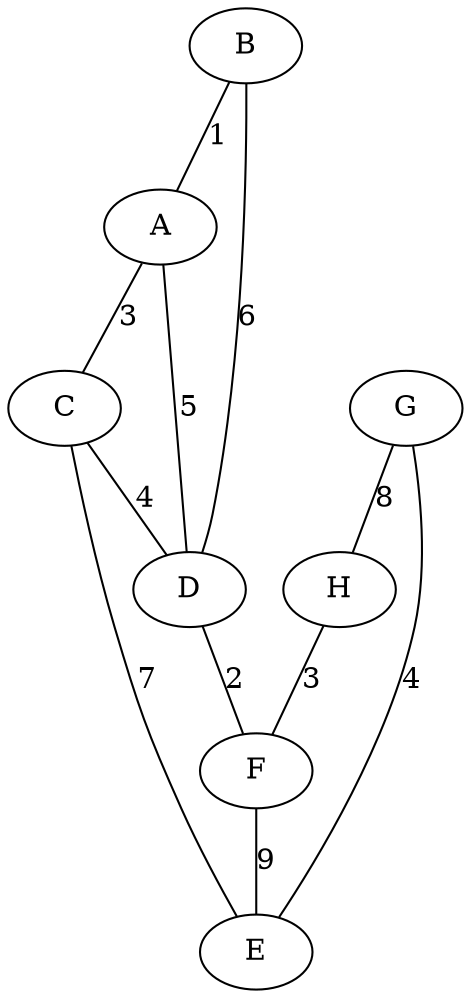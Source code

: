graph graph1{ 
B -- A [label = "1"];
B -- D [label = "6"];
A -- D [label = "5"];
A -- C [label = "3"];
G -- H [label = "8"];
G -- E [label = "4"];
C -- D [label = "4"];
C -- E [label = "7"];
H -- F [label = "3"];
D -- F [label = "2"];
F -- E [label = "9"];
 } 